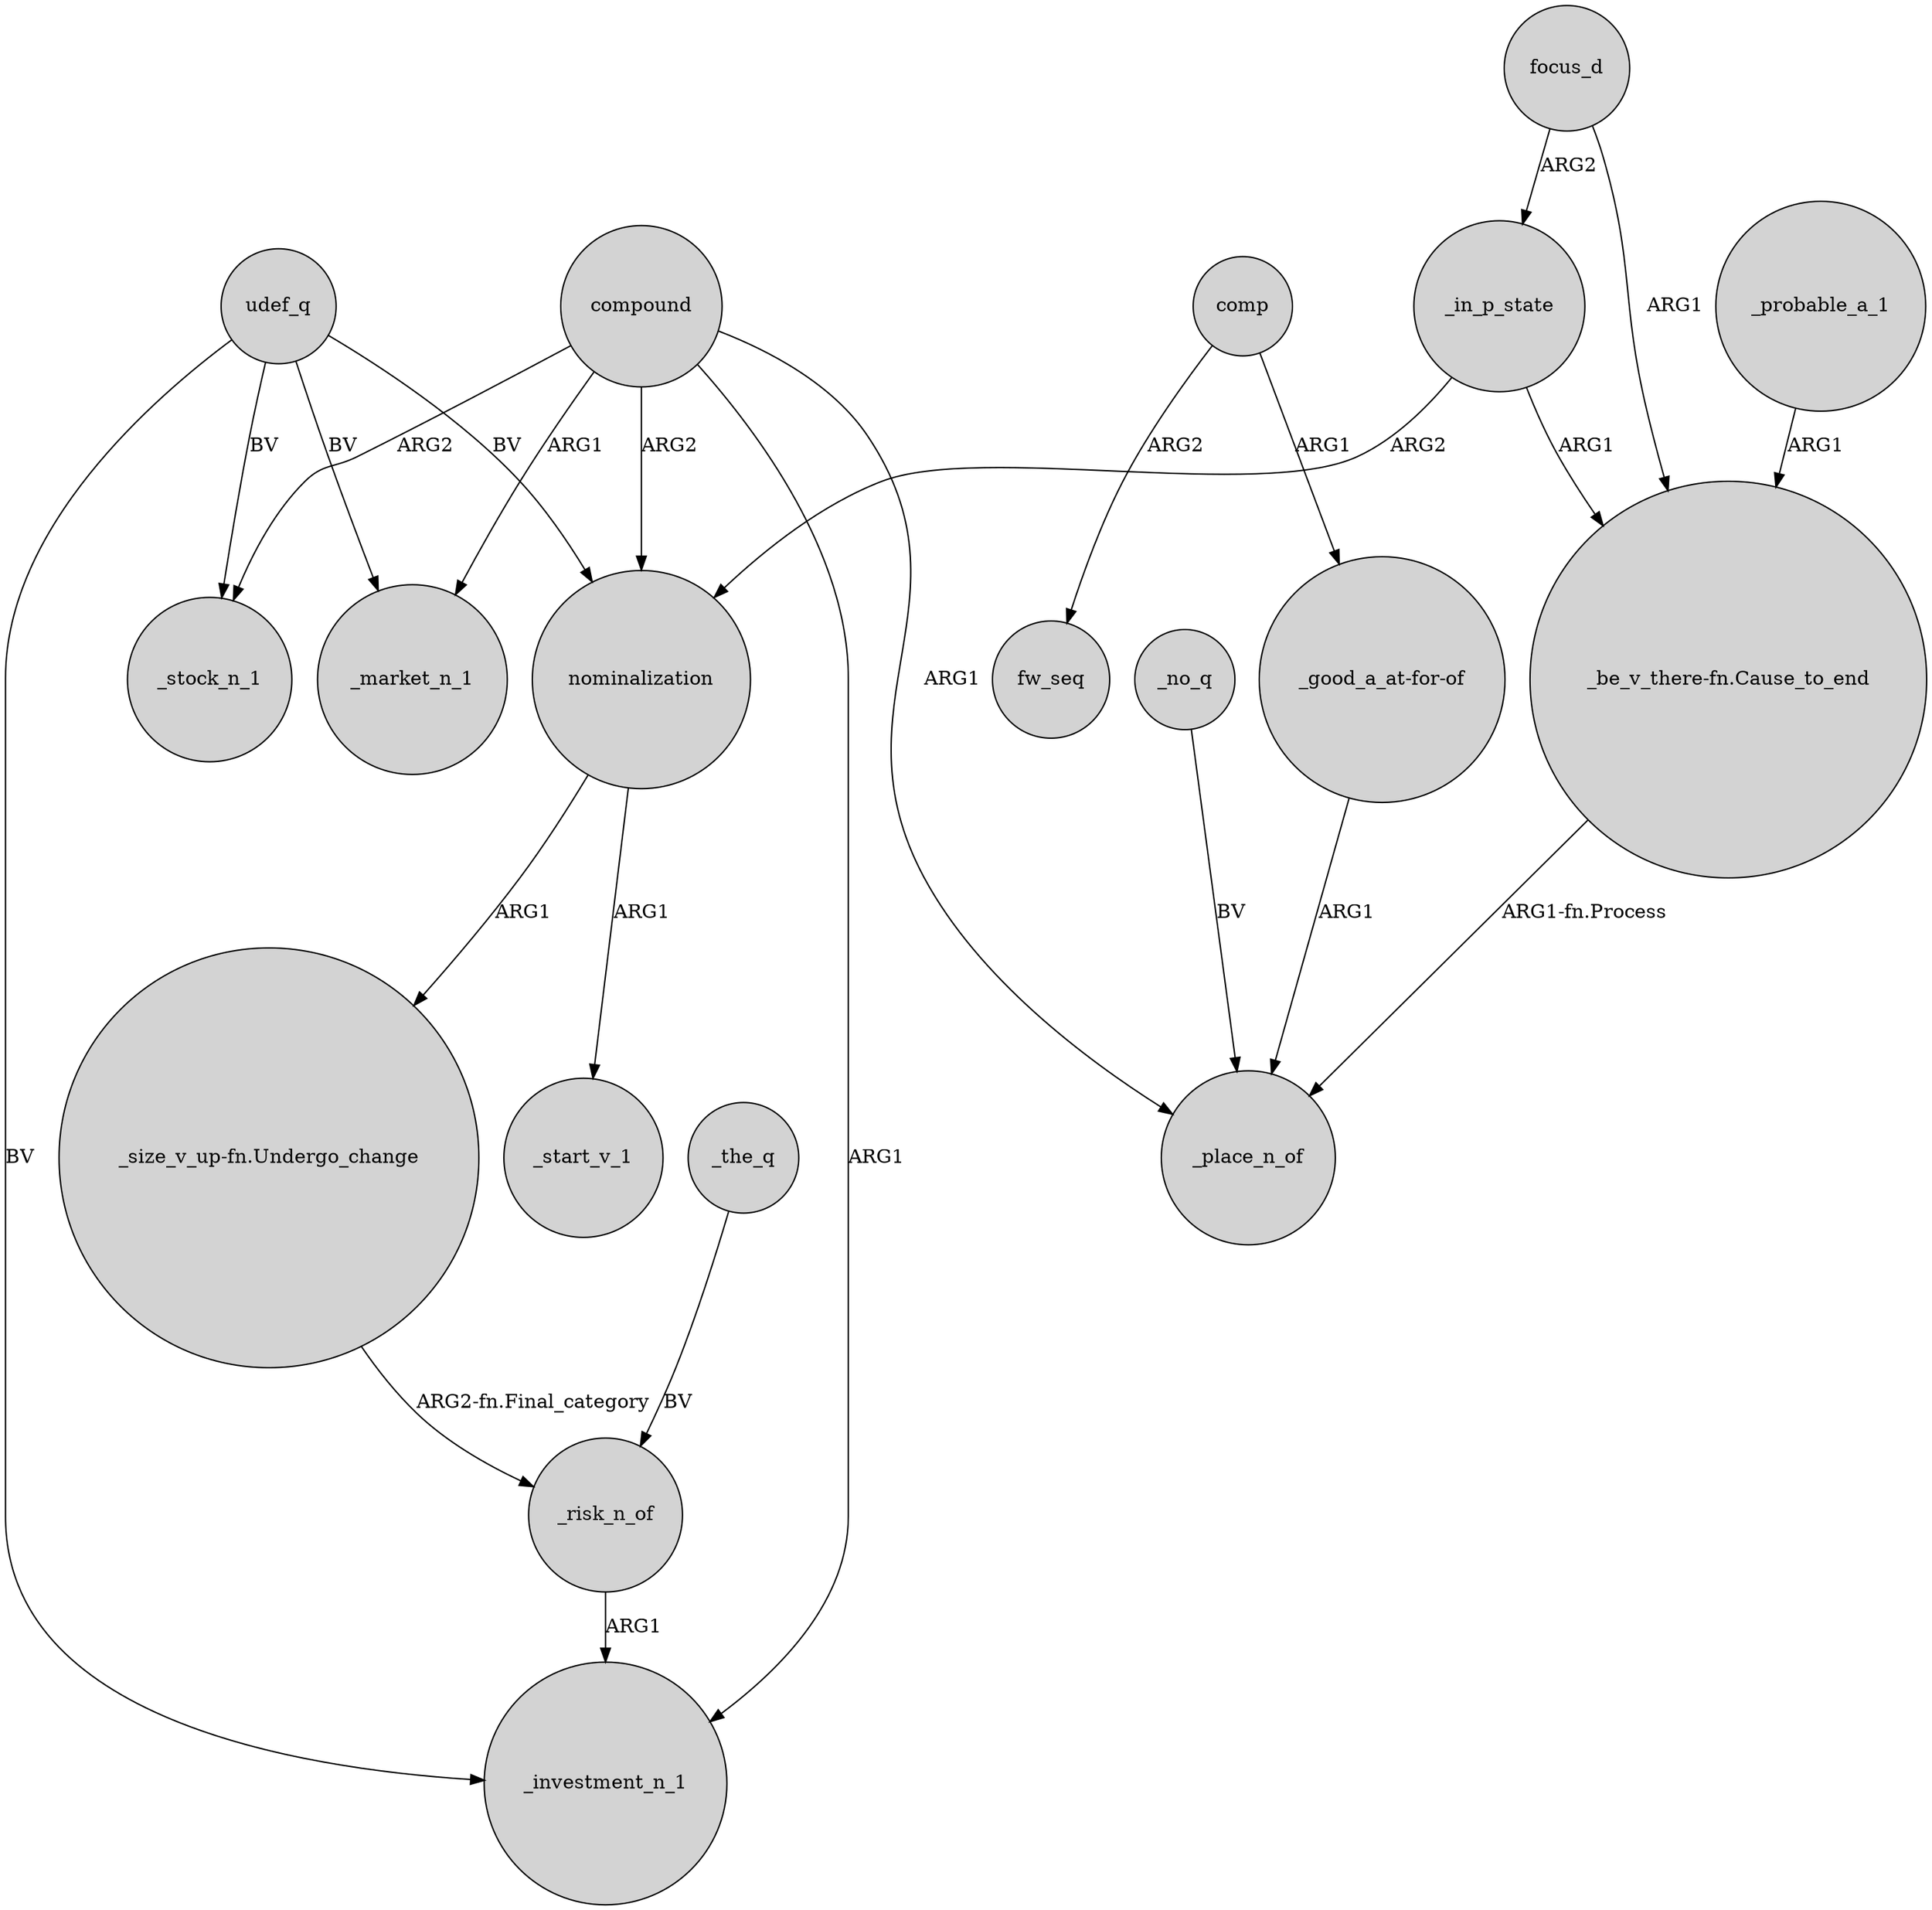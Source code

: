 digraph {
	node [shape=circle style=filled]
	_in_p_state -> nominalization [label=ARG2]
	nominalization -> _start_v_1 [label=ARG1]
	udef_q -> _market_n_1 [label=BV]
	focus_d -> _in_p_state [label=ARG2]
	compound -> _place_n_of [label=ARG1]
	"_good_a_at-for-of" -> _place_n_of [label=ARG1]
	_risk_n_of -> _investment_n_1 [label=ARG1]
	compound -> _investment_n_1 [label=ARG1]
	udef_q -> nominalization [label=BV]
	_the_q -> _risk_n_of [label=BV]
	compound -> nominalization [label=ARG2]
	"_size_v_up-fn.Undergo_change" -> _risk_n_of [label="ARG2-fn.Final_category"]
	_probable_a_1 -> "_be_v_there-fn.Cause_to_end" [label=ARG1]
	udef_q -> _stock_n_1 [label=BV]
	focus_d -> "_be_v_there-fn.Cause_to_end" [label=ARG1]
	_in_p_state -> "_be_v_there-fn.Cause_to_end" [label=ARG1]
	compound -> _stock_n_1 [label=ARG2]
	udef_q -> _investment_n_1 [label=BV]
	comp -> fw_seq [label=ARG2]
	nominalization -> "_size_v_up-fn.Undergo_change" [label=ARG1]
	_no_q -> _place_n_of [label=BV]
	compound -> _market_n_1 [label=ARG1]
	"_be_v_there-fn.Cause_to_end" -> _place_n_of [label="ARG1-fn.Process"]
	comp -> "_good_a_at-for-of" [label=ARG1]
}
